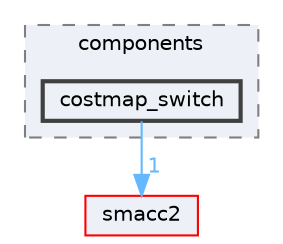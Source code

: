 digraph "smacc2_client_library/nav2z_client/nav2z_client/include/nav2z_client/components/costmap_switch"
{
 // LATEX_PDF_SIZE
  bgcolor="transparent";
  edge [fontname=Helvetica,fontsize=10,labelfontname=Helvetica,labelfontsize=10];
  node [fontname=Helvetica,fontsize=10,shape=box,height=0.2,width=0.4];
  compound=true
  subgraph clusterdir_bbb373c5cd8b9aae828d2b9e77bec68a {
    graph [ bgcolor="#edf0f7", pencolor="grey50", label="components", fontname=Helvetica,fontsize=10 style="filled,dashed", URL="dir_bbb373c5cd8b9aae828d2b9e77bec68a.html",tooltip=""]
  dir_40a9e1462354b812df6fd413090cd7f3 [label="costmap_switch", fillcolor="#edf0f7", color="grey25", style="filled,bold", URL="dir_40a9e1462354b812df6fd413090cd7f3.html",tooltip=""];
  }
  dir_ce4c19d6108cf5285f3105ec9cd73bf1 [label="smacc2", fillcolor="#edf0f7", color="red", style="filled", URL="dir_ce4c19d6108cf5285f3105ec9cd73bf1.html",tooltip=""];
  dir_40a9e1462354b812df6fd413090cd7f3->dir_ce4c19d6108cf5285f3105ec9cd73bf1 [headlabel="1", labeldistance=1.5 headhref="dir_000027_000100.html" color="steelblue1" fontcolor="steelblue1"];
}
